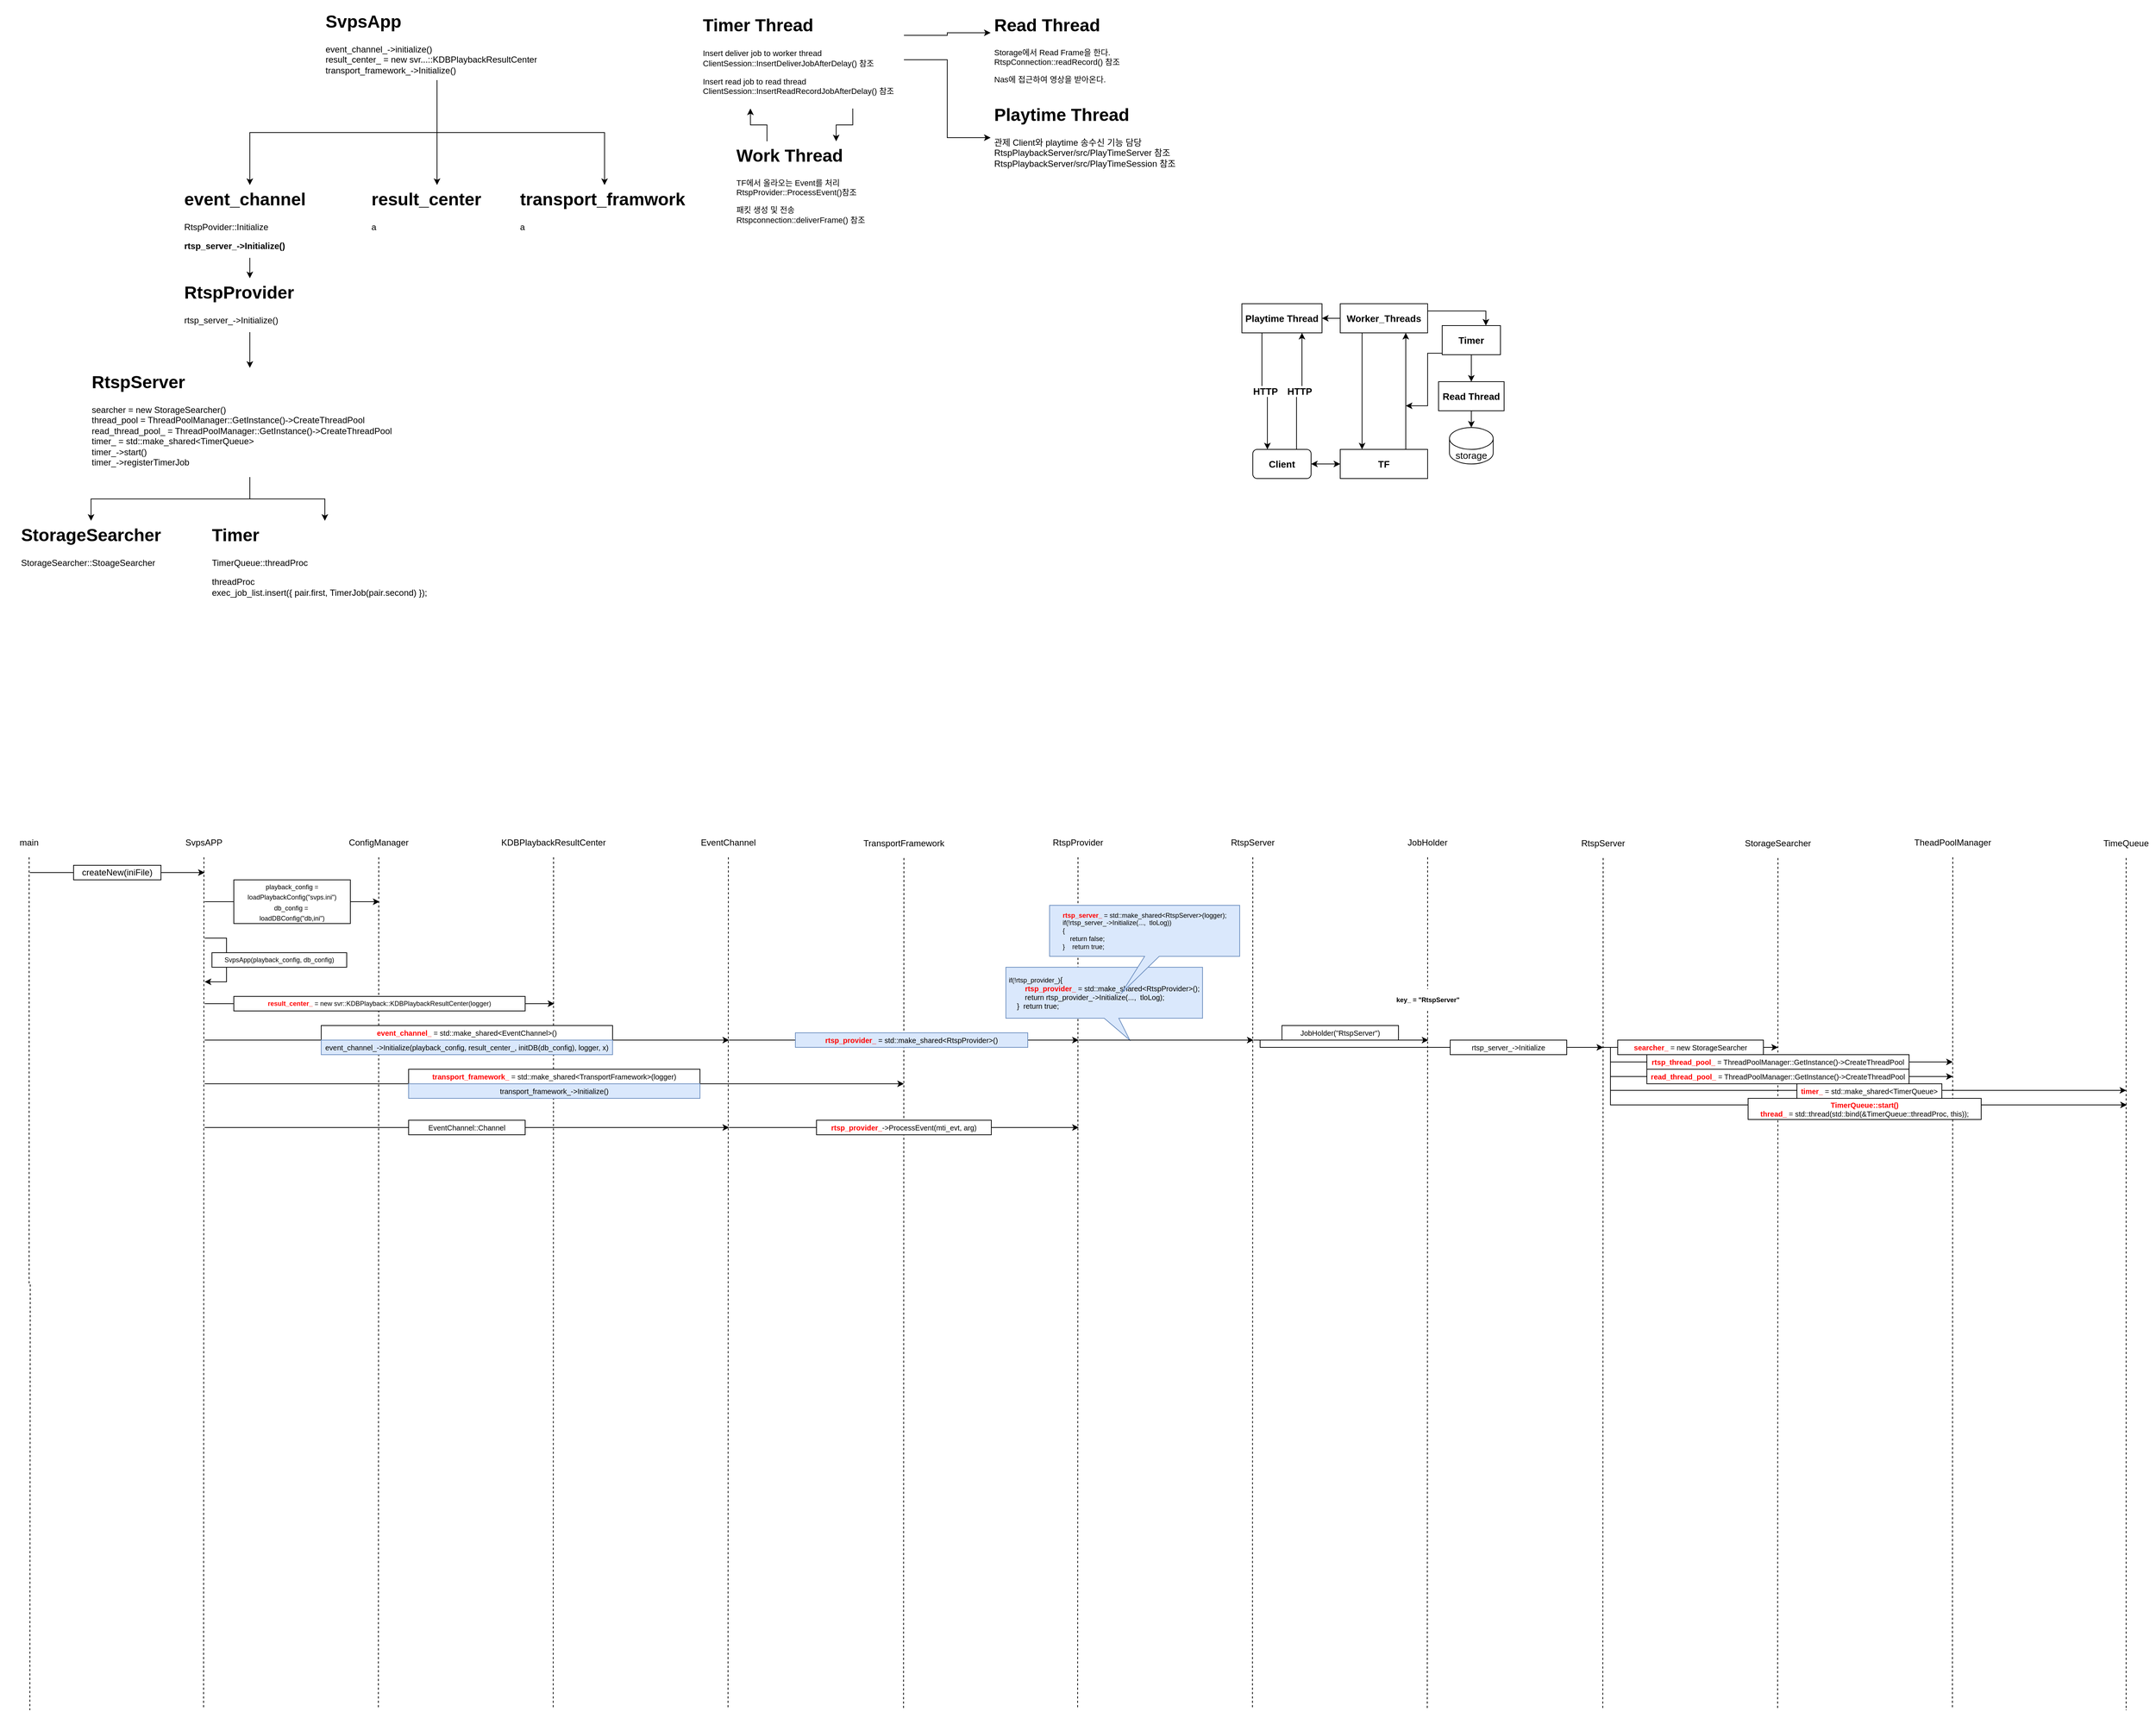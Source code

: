 <mxfile version="20.2.2" type="github">
  <diagram id="YzX6T4dwVACwv7w3dcy2" name="페이지-1">
    <mxGraphModel dx="2195" dy="2631" grid="1" gridSize="10" guides="1" tooltips="1" connect="1" arrows="1" fold="1" page="1" pageScale="1" pageWidth="827" pageHeight="1169" math="0" shadow="0">
      <root>
        <mxCell id="0" />
        <mxCell id="1" parent="0" />
        <mxCell id="FgUD_FX9afnZXkP6yrxM-8" style="edgeStyle=orthogonalEdgeStyle;rounded=0;orthogonalLoop=1;jettySize=auto;html=1;exitX=0.25;exitY=0;exitDx=0;exitDy=0;entryX=0.25;entryY=1;entryDx=0;entryDy=0;" parent="1" source="mJLSlKMfizAFrsauM-Ii-1" target="mJLSlKMfizAFrsauM-Ii-3" edge="1">
          <mxGeometry relative="1" as="geometry" />
        </mxCell>
        <mxCell id="mJLSlKMfizAFrsauM-Ii-1" value="&lt;h1&gt;Work Thread&lt;/h1&gt;&lt;p style=&quot;font-size: 11px;&quot;&gt;&lt;font style=&quot;font-size: 11px;&quot;&gt;TF에서 올라오는 Event를 처리&lt;/font&gt;&lt;span style=&quot;background-color: initial;&quot;&gt;RtspProvider::ProcessEvent()참조&lt;/span&gt;&lt;/p&gt;&lt;p style=&quot;font-size: 11px;&quot;&gt;&lt;font style=&quot;font-size: 11px;&quot;&gt;패킷 생성 및 전송&lt;br&gt;&lt;/font&gt;&lt;span style=&quot;background-color: initial;&quot;&gt;Rtspconnection::deliverFrame() 참조&lt;/span&gt;&lt;/p&gt;" style="text;html=1;strokeColor=none;fillColor=none;spacing=5;spacingTop=-20;whiteSpace=wrap;overflow=hidden;rounded=0;" parent="1" vertex="1">
          <mxGeometry x="-634.5" y="-2103" width="190" height="150" as="geometry" />
        </mxCell>
        <mxCell id="mJLSlKMfizAFrsauM-Ii-2" value="&lt;h1&gt;Read Thread&lt;/h1&gt;&lt;p style=&quot;font-size: 11px;&quot;&gt;&lt;font style=&quot;font-size: 11px;&quot;&gt;Storage에서 Read Frame을 한다.&lt;br&gt;&lt;/font&gt;&lt;span style=&quot;background-color: initial;&quot;&gt;RtspConnection::readRecord() 참조&lt;/span&gt;&lt;/p&gt;&lt;p style=&quot;font-size: 11px;&quot;&gt;Nas에 접근하여 영상을 받아온다.&lt;/p&gt;" style="text;html=1;strokeColor=none;fillColor=none;spacing=5;spacingTop=-20;whiteSpace=wrap;overflow=hidden;rounded=0;" parent="1" vertex="1">
          <mxGeometry x="-280" y="-2282" width="190" height="120" as="geometry" />
        </mxCell>
        <mxCell id="FgUD_FX9afnZXkP6yrxM-9" style="edgeStyle=orthogonalEdgeStyle;rounded=0;orthogonalLoop=1;jettySize=auto;html=1;exitX=0.75;exitY=1;exitDx=0;exitDy=0;entryX=0.75;entryY=0;entryDx=0;entryDy=0;" parent="1" source="mJLSlKMfizAFrsauM-Ii-3" target="mJLSlKMfizAFrsauM-Ii-1" edge="1">
          <mxGeometry relative="1" as="geometry" />
        </mxCell>
        <mxCell id="FgUD_FX9afnZXkP6yrxM-11" style="edgeStyle=orthogonalEdgeStyle;rounded=0;orthogonalLoop=1;jettySize=auto;html=1;exitX=1;exitY=0.5;exitDx=0;exitDy=0;entryX=0;entryY=0.5;entryDx=0;entryDy=0;" parent="1" source="mJLSlKMfizAFrsauM-Ii-3" target="mJLSlKMfizAFrsauM-Ii-4" edge="1">
          <mxGeometry relative="1" as="geometry" />
        </mxCell>
        <mxCell id="FgUD_FX9afnZXkP6yrxM-13" style="edgeStyle=orthogonalEdgeStyle;rounded=0;orthogonalLoop=1;jettySize=auto;html=1;exitX=1;exitY=0.25;exitDx=0;exitDy=0;entryX=0;entryY=0.25;entryDx=0;entryDy=0;" parent="1" source="mJLSlKMfizAFrsauM-Ii-3" target="mJLSlKMfizAFrsauM-Ii-2" edge="1">
          <mxGeometry relative="1" as="geometry" />
        </mxCell>
        <mxCell id="mJLSlKMfizAFrsauM-Ii-3" value="&lt;h1&gt;Timer Thread&lt;/h1&gt;&lt;span style=&quot;font-size: 11px; background-color: initial;&quot;&gt;Insert deliver job to worker thread&lt;br&gt;&lt;/span&gt;&lt;span style=&quot;font-size: 11px; background-color: initial;&quot;&gt;ClientSession::&lt;/span&gt;&lt;span style=&quot;font-size: 11px; background-color: initial;&quot;&gt;InsertDeliverJobAfterDelay() 참조&lt;/span&gt;&lt;span style=&quot;font-size: 11px; background-color: initial;&quot;&gt;&lt;br&gt;&lt;/span&gt;&lt;p style=&quot;font-size: 11px;&quot;&gt;Insert read job to read thread&lt;br&gt;ClientSession::InsertReadRecordJobAfterDelay() 참조&lt;/p&gt;" style="text;html=1;strokeColor=none;fillColor=none;spacing=5;spacingTop=-20;whiteSpace=wrap;overflow=hidden;rounded=0;" parent="1" vertex="1">
          <mxGeometry x="-680" y="-2282" width="281" height="134" as="geometry" />
        </mxCell>
        <mxCell id="mJLSlKMfizAFrsauM-Ii-4" value="&lt;h1&gt;Playtime Thread&lt;/h1&gt;&lt;p&gt;관제 Client와 playtime 송수신 기능 담당&lt;br&gt;&lt;span style=&quot;background-color: initial;&quot;&gt;RtspPlaybackServer/src/PlayTimeServer 참조&lt;br&gt;&lt;/span&gt;&lt;span style=&quot;background-color: initial;&quot;&gt;RtspPlaybackServer/src/PlayTimeSession 참조&lt;/span&gt;&lt;/p&gt;" style="text;html=1;strokeColor=none;fillColor=none;spacing=5;spacingTop=-20;whiteSpace=wrap;overflow=hidden;rounded=0;" parent="1" vertex="1">
          <mxGeometry x="-280" y="-2159" width="260" height="102" as="geometry" />
        </mxCell>
        <mxCell id="MLaOYbV_vJyrFUcq2OVr-5" value="" style="edgeStyle=orthogonalEdgeStyle;rounded=0;orthogonalLoop=1;jettySize=auto;html=1;" parent="1" source="MLaOYbV_vJyrFUcq2OVr-1" target="MLaOYbV_vJyrFUcq2OVr-4" edge="1">
          <mxGeometry relative="1" as="geometry" />
        </mxCell>
        <mxCell id="MLaOYbV_vJyrFUcq2OVr-1" value="&lt;h1&gt;event_channel&lt;/h1&gt;&lt;p&gt;RtspPovider::Initialize&lt;/p&gt;&lt;p&gt;&lt;b&gt;rtsp_server_-&amp;gt;Initialize()&lt;/b&gt;&lt;/p&gt;" style="text;html=1;strokeColor=none;fillColor=none;spacing=5;spacingTop=-20;whiteSpace=wrap;overflow=hidden;rounded=0;" parent="1" vertex="1">
          <mxGeometry x="-1392" y="-2043" width="190" height="100" as="geometry" />
        </mxCell>
        <mxCell id="MLaOYbV_vJyrFUcq2OVr-2" value="&lt;h1&gt;result_center&lt;/h1&gt;&lt;p&gt;a&lt;/p&gt;" style="text;html=1;strokeColor=none;fillColor=none;spacing=5;spacingTop=-20;whiteSpace=wrap;overflow=hidden;rounded=0;" parent="1" vertex="1">
          <mxGeometry x="-1135" y="-2043" width="190" height="120" as="geometry" />
        </mxCell>
        <mxCell id="MLaOYbV_vJyrFUcq2OVr-3" value="&lt;h1&gt;transport_framwork&lt;/h1&gt;&lt;p&gt;a&lt;/p&gt;" style="text;html=1;strokeColor=none;fillColor=none;spacing=5;spacingTop=-20;whiteSpace=wrap;overflow=hidden;rounded=0;" parent="1" vertex="1">
          <mxGeometry x="-931" y="-2043" width="242" height="120" as="geometry" />
        </mxCell>
        <mxCell id="MLaOYbV_vJyrFUcq2OVr-7" style="edgeStyle=orthogonalEdgeStyle;rounded=0;orthogonalLoop=1;jettySize=auto;html=1;exitX=0.5;exitY=1;exitDx=0;exitDy=0;entryX=0.5;entryY=0;entryDx=0;entryDy=0;" parent="1" source="MLaOYbV_vJyrFUcq2OVr-4" target="MLaOYbV_vJyrFUcq2OVr-6" edge="1">
          <mxGeometry relative="1" as="geometry" />
        </mxCell>
        <mxCell id="MLaOYbV_vJyrFUcq2OVr-4" value="&lt;h1&gt;RtspProvider&lt;/h1&gt;&lt;p&gt;rtsp_server_-&amp;gt;Initialize()&lt;/p&gt;" style="text;html=1;strokeColor=none;fillColor=none;spacing=5;spacingTop=-20;whiteSpace=wrap;overflow=hidden;rounded=0;" parent="1" vertex="1">
          <mxGeometry x="-1392" y="-1915" width="190" height="74" as="geometry" />
        </mxCell>
        <mxCell id="MLaOYbV_vJyrFUcq2OVr-13" style="edgeStyle=orthogonalEdgeStyle;rounded=0;orthogonalLoop=1;jettySize=auto;html=1;exitX=0.5;exitY=1;exitDx=0;exitDy=0;entryX=0.5;entryY=0;entryDx=0;entryDy=0;" parent="1" source="MLaOYbV_vJyrFUcq2OVr-6" target="MLaOYbV_vJyrFUcq2OVr-12" edge="1">
          <mxGeometry relative="1" as="geometry" />
        </mxCell>
        <mxCell id="MLaOYbV_vJyrFUcq2OVr-15" style="edgeStyle=orthogonalEdgeStyle;rounded=0;orthogonalLoop=1;jettySize=auto;html=1;exitX=0.5;exitY=1;exitDx=0;exitDy=0;entryX=0.5;entryY=0;entryDx=0;entryDy=0;" parent="1" source="MLaOYbV_vJyrFUcq2OVr-6" target="MLaOYbV_vJyrFUcq2OVr-14" edge="1">
          <mxGeometry relative="1" as="geometry" />
        </mxCell>
        <mxCell id="MLaOYbV_vJyrFUcq2OVr-6" value="&lt;h1&gt;RtspServer&lt;/h1&gt;&lt;p&gt;searcher = new StorageSearcher()&lt;br&gt;&lt;span style=&quot;background-color: initial;&quot;&gt;thread_pool = ThreadPoolManager::GetInstance()-&amp;gt;CreateThreadPool&lt;br&gt;&lt;/span&gt;&lt;span style=&quot;background-color: initial;&quot;&gt;read_thread_pool_ = ThreadPoolManager::GetInstance()-&amp;gt;CreateThreadPool&lt;br&gt;timer_ = std::make_shared&amp;lt;TimerQueue&amp;gt;&lt;br&gt;timer_-&amp;gt;start()&lt;br&gt;timer_-&amp;gt;registerTimerJob&lt;br&gt;&lt;/span&gt;&lt;/p&gt;" style="text;html=1;strokeColor=none;fillColor=none;spacing=5;spacingTop=-20;whiteSpace=wrap;overflow=hidden;rounded=0;" parent="1" vertex="1">
          <mxGeometry x="-1519.5" y="-1792" width="445" height="150" as="geometry" />
        </mxCell>
        <mxCell id="MLaOYbV_vJyrFUcq2OVr-9" style="edgeStyle=orthogonalEdgeStyle;rounded=0;orthogonalLoop=1;jettySize=auto;html=1;exitX=0.5;exitY=1;exitDx=0;exitDy=0;entryX=0.5;entryY=0;entryDx=0;entryDy=0;" parent="1" source="MLaOYbV_vJyrFUcq2OVr-8" target="MLaOYbV_vJyrFUcq2OVr-1" edge="1">
          <mxGeometry relative="1" as="geometry" />
        </mxCell>
        <mxCell id="MLaOYbV_vJyrFUcq2OVr-10" style="edgeStyle=orthogonalEdgeStyle;rounded=0;orthogonalLoop=1;jettySize=auto;html=1;exitX=0.5;exitY=1;exitDx=0;exitDy=0;entryX=0.5;entryY=0;entryDx=0;entryDy=0;" parent="1" source="MLaOYbV_vJyrFUcq2OVr-8" target="MLaOYbV_vJyrFUcq2OVr-2" edge="1">
          <mxGeometry relative="1" as="geometry" />
        </mxCell>
        <mxCell id="MLaOYbV_vJyrFUcq2OVr-11" style="edgeStyle=orthogonalEdgeStyle;rounded=0;orthogonalLoop=1;jettySize=auto;html=1;exitX=0.5;exitY=1;exitDx=0;exitDy=0;entryX=0.5;entryY=0;entryDx=0;entryDy=0;" parent="1" source="MLaOYbV_vJyrFUcq2OVr-8" target="MLaOYbV_vJyrFUcq2OVr-3" edge="1">
          <mxGeometry relative="1" as="geometry" />
        </mxCell>
        <mxCell id="MLaOYbV_vJyrFUcq2OVr-8" value="&lt;h1&gt;SvpsApp&lt;/h1&gt;&lt;p&gt;event_channel_-&amp;gt;initialize()&lt;br&gt;result_center_ = new svr...::KDBPlaybackResultCenter&lt;br&gt;transport_framework_-&amp;gt;Initialize()&lt;/p&gt;" style="text;html=1;strokeColor=none;fillColor=none;spacing=5;spacingTop=-20;whiteSpace=wrap;overflow=hidden;rounded=0;" parent="1" vertex="1">
          <mxGeometry x="-1198" y="-2287" width="316" height="100" as="geometry" />
        </mxCell>
        <mxCell id="MLaOYbV_vJyrFUcq2OVr-12" value="&lt;h1&gt;StorageSearcher&lt;/h1&gt;&lt;p&gt;StorageSearcher::StoageSearcher&lt;/p&gt;" style="text;html=1;strokeColor=none;fillColor=none;spacing=5;spacingTop=-20;whiteSpace=wrap;overflow=hidden;rounded=0;" parent="1" vertex="1">
          <mxGeometry x="-1616" y="-1582" width="202" height="74" as="geometry" />
        </mxCell>
        <mxCell id="MLaOYbV_vJyrFUcq2OVr-14" value="&lt;h1&gt;Timer&lt;/h1&gt;&lt;p&gt;TimerQueue::threadProc&lt;/p&gt;&lt;p&gt;threadProc&lt;br&gt;exec_job_list.insert({ pair.first, TimerJob(pair.second) });&lt;/p&gt;" style="text;html=1;strokeColor=none;fillColor=none;spacing=5;spacingTop=-20;whiteSpace=wrap;overflow=hidden;rounded=0;" parent="1" vertex="1">
          <mxGeometry x="-1354" y="-1582" width="320" height="150" as="geometry" />
        </mxCell>
        <mxCell id="MLaOYbV_vJyrFUcq2OVr-19" style="edgeStyle=orthogonalEdgeStyle;rounded=0;orthogonalLoop=1;jettySize=auto;html=1;exitX=0.5;exitY=1;exitDx=0;exitDy=0;dashed=1;endArrow=none;endFill=0;" parent="1" source="MLaOYbV_vJyrFUcq2OVr-16" edge="1">
          <mxGeometry relative="1" as="geometry">
            <mxPoint x="-1599" y="51" as="targetPoint" />
          </mxGeometry>
        </mxCell>
        <mxCell id="MLaOYbV_vJyrFUcq2OVr-16" value="main" style="text;html=1;strokeColor=none;fillColor=none;align=center;verticalAlign=middle;whiteSpace=wrap;rounded=0;" parent="1" vertex="1">
          <mxGeometry x="-1640" y="-1160" width="80" height="40" as="geometry" />
        </mxCell>
        <mxCell id="MLaOYbV_vJyrFUcq2OVr-18" value="SvpsAPP" style="text;html=1;strokeColor=none;fillColor=none;align=center;verticalAlign=middle;whiteSpace=wrap;rounded=0;" parent="1" vertex="1">
          <mxGeometry x="-1400" y="-1160" width="80" height="40" as="geometry" />
        </mxCell>
        <mxCell id="MLaOYbV_vJyrFUcq2OVr-20" style="edgeStyle=orthogonalEdgeStyle;rounded=0;orthogonalLoop=1;jettySize=auto;html=1;dashed=1;endArrow=none;endFill=0;exitX=0.5;exitY=1;exitDx=0;exitDy=0;" parent="1" source="MLaOYbV_vJyrFUcq2OVr-18" edge="1">
          <mxGeometry relative="1" as="geometry">
            <mxPoint x="-1360.5" y="50" as="targetPoint" />
            <mxPoint x="-1380" y="-1080" as="sourcePoint" />
          </mxGeometry>
        </mxCell>
        <mxCell id="MLaOYbV_vJyrFUcq2OVr-21" value="" style="endArrow=classic;html=1;rounded=0;startArrow=none;" parent="1" source="MLaOYbV_vJyrFUcq2OVr-22" edge="1">
          <mxGeometry width="50" height="50" relative="1" as="geometry">
            <mxPoint x="-1639" y="-1099" as="sourcePoint" />
            <mxPoint x="-1359" y="-1099" as="targetPoint" />
          </mxGeometry>
        </mxCell>
        <mxCell id="MLaOYbV_vJyrFUcq2OVr-23" value="ConfigManager" style="text;html=1;strokeColor=none;fillColor=none;align=center;verticalAlign=middle;whiteSpace=wrap;rounded=0;" parent="1" vertex="1">
          <mxGeometry x="-1160" y="-1160" width="80" height="40" as="geometry" />
        </mxCell>
        <mxCell id="MLaOYbV_vJyrFUcq2OVr-24" style="edgeStyle=orthogonalEdgeStyle;rounded=0;orthogonalLoop=1;jettySize=auto;html=1;dashed=1;endArrow=none;endFill=0;exitX=0.5;exitY=1;exitDx=0;exitDy=0;" parent="1" source="MLaOYbV_vJyrFUcq2OVr-23" edge="1">
          <mxGeometry relative="1" as="geometry">
            <mxPoint x="-1120.5" y="50" as="targetPoint" />
            <mxPoint x="-1140" y="-1080" as="sourcePoint" />
          </mxGeometry>
        </mxCell>
        <mxCell id="MLaOYbV_vJyrFUcq2OVr-26" value="" style="endArrow=classic;html=1;rounded=0;startArrow=none;" parent="1" source="MLaOYbV_vJyrFUcq2OVr-28" edge="1">
          <mxGeometry width="50" height="50" relative="1" as="geometry">
            <mxPoint x="-1359" y="-1059" as="sourcePoint" />
            <mxPoint x="-1119" y="-1059" as="targetPoint" />
          </mxGeometry>
        </mxCell>
        <mxCell id="MLaOYbV_vJyrFUcq2OVr-28" value="&lt;font style=&quot;font-size: 9px;&quot;&gt;playback_config = loadPlaybackConfig(&quot;svps.ini&quot;)&lt;br&gt;db_config =&amp;nbsp;&lt;br&gt;loadDBConfig(&quot;db,ini&quot;)&lt;br&gt;&lt;/font&gt;" style="rounded=0;whiteSpace=wrap;html=1;" parent="1" vertex="1">
          <mxGeometry x="-1319" y="-1089" width="160" height="60" as="geometry" />
        </mxCell>
        <mxCell id="MLaOYbV_vJyrFUcq2OVr-29" value="" style="endArrow=none;html=1;rounded=0;" parent="1" target="MLaOYbV_vJyrFUcq2OVr-28" edge="1">
          <mxGeometry width="50" height="50" relative="1" as="geometry">
            <mxPoint x="-1359" y="-1059" as="sourcePoint" />
            <mxPoint x="-1199" y="-1059" as="targetPoint" />
          </mxGeometry>
        </mxCell>
        <mxCell id="MLaOYbV_vJyrFUcq2OVr-22" value="createNew(iniFile)" style="rounded=0;whiteSpace=wrap;html=1;" parent="1" vertex="1">
          <mxGeometry x="-1539" y="-1109" width="120" height="20" as="geometry" />
        </mxCell>
        <mxCell id="MLaOYbV_vJyrFUcq2OVr-30" value="" style="endArrow=none;html=1;rounded=0;" parent="1" target="MLaOYbV_vJyrFUcq2OVr-22" edge="1">
          <mxGeometry width="50" height="50" relative="1" as="geometry">
            <mxPoint x="-1599" y="-1099" as="sourcePoint" />
            <mxPoint x="-1359" y="-1099" as="targetPoint" />
          </mxGeometry>
        </mxCell>
        <mxCell id="MLaOYbV_vJyrFUcq2OVr-33" value="" style="endArrow=classic;html=1;rounded=0;fontSize=9;" parent="1" edge="1">
          <mxGeometry width="50" height="50" relative="1" as="geometry">
            <mxPoint x="-1359" y="-1009" as="sourcePoint" />
            <mxPoint x="-1359" y="-949" as="targetPoint" />
            <Array as="points">
              <mxPoint x="-1329" y="-1009" />
              <mxPoint x="-1329" y="-949" />
            </Array>
          </mxGeometry>
        </mxCell>
        <mxCell id="MLaOYbV_vJyrFUcq2OVr-34" value="SvpsApp(playback_config, db_config)" style="rounded=0;whiteSpace=wrap;html=1;fontSize=9;" parent="1" vertex="1">
          <mxGeometry x="-1349" y="-989" width="185" height="20" as="geometry" />
        </mxCell>
        <mxCell id="MLaOYbV_vJyrFUcq2OVr-35" value="KDBPlaybackResultCenter" style="text;html=1;strokeColor=none;fillColor=none;align=center;verticalAlign=middle;whiteSpace=wrap;rounded=0;" parent="1" vertex="1">
          <mxGeometry x="-920" y="-1160" width="80" height="40" as="geometry" />
        </mxCell>
        <mxCell id="MLaOYbV_vJyrFUcq2OVr-36" style="edgeStyle=orthogonalEdgeStyle;rounded=0;orthogonalLoop=1;jettySize=auto;html=1;dashed=1;endArrow=none;endFill=0;exitX=0.5;exitY=1;exitDx=0;exitDy=0;" parent="1" source="MLaOYbV_vJyrFUcq2OVr-35" edge="1">
          <mxGeometry relative="1" as="geometry">
            <mxPoint x="-880.5" y="50" as="targetPoint" />
            <mxPoint x="-900" y="-1080" as="sourcePoint" />
          </mxGeometry>
        </mxCell>
        <mxCell id="MLaOYbV_vJyrFUcq2OVr-37" value="" style="endArrow=classic;html=1;rounded=0;fontSize=9;" parent="1" edge="1">
          <mxGeometry width="50" height="50" relative="1" as="geometry">
            <mxPoint x="-1359" y="-919" as="sourcePoint" />
            <mxPoint x="-879" y="-919" as="targetPoint" />
          </mxGeometry>
        </mxCell>
        <mxCell id="MLaOYbV_vJyrFUcq2OVr-38" value="&lt;font color=&quot;#ff0000&quot;&gt;&lt;b&gt;result_center_&lt;/b&gt; &lt;/font&gt;= new svr::KDBPlayback::KDBPlaybackResultCenter(logger)" style="rounded=0;whiteSpace=wrap;html=1;fontSize=9;" parent="1" vertex="1">
          <mxGeometry x="-1319" y="-929" width="400" height="20" as="geometry" />
        </mxCell>
        <mxCell id="MLaOYbV_vJyrFUcq2OVr-39" value="EventChannel" style="text;html=1;strokeColor=none;fillColor=none;align=center;verticalAlign=middle;whiteSpace=wrap;rounded=0;" parent="1" vertex="1">
          <mxGeometry x="-680" y="-1160" width="80" height="40" as="geometry" />
        </mxCell>
        <mxCell id="MLaOYbV_vJyrFUcq2OVr-40" style="edgeStyle=orthogonalEdgeStyle;rounded=0;orthogonalLoop=1;jettySize=auto;html=1;dashed=1;endArrow=none;endFill=0;exitX=0.5;exitY=1;exitDx=0;exitDy=0;" parent="1" source="MLaOYbV_vJyrFUcq2OVr-39" edge="1">
          <mxGeometry relative="1" as="geometry">
            <mxPoint x="-640.5" y="50" as="targetPoint" />
            <mxPoint x="-660" y="-1080" as="sourcePoint" />
          </mxGeometry>
        </mxCell>
        <mxCell id="MLaOYbV_vJyrFUcq2OVr-41" value="" style="endArrow=classic;html=1;rounded=0;fontSize=9;" parent="1" edge="1">
          <mxGeometry width="50" height="50" relative="1" as="geometry">
            <mxPoint x="-1359" y="-869" as="sourcePoint" />
            <mxPoint x="-639" y="-869" as="targetPoint" />
          </mxGeometry>
        </mxCell>
        <mxCell id="MLaOYbV_vJyrFUcq2OVr-42" value="&lt;font size=&quot;1&quot;&gt;&lt;b&gt;&lt;font color=&quot;#ff0000&quot;&gt;event_channel_ &lt;/font&gt;&lt;/b&gt;= std::make_shared&amp;lt;EventChannel&amp;gt;()&lt;br&gt;&lt;/font&gt;" style="rounded=0;whiteSpace=wrap;html=1;fontSize=9;" parent="1" vertex="1">
          <mxGeometry x="-1199" y="-889" width="400" height="20" as="geometry" />
        </mxCell>
        <mxCell id="MLaOYbV_vJyrFUcq2OVr-47" value="TransportFramework" style="text;html=1;strokeColor=none;fillColor=none;align=center;verticalAlign=middle;whiteSpace=wrap;rounded=0;" parent="1" vertex="1">
          <mxGeometry x="-439" y="-1159" width="80" height="40" as="geometry" />
        </mxCell>
        <mxCell id="MLaOYbV_vJyrFUcq2OVr-48" style="edgeStyle=orthogonalEdgeStyle;rounded=0;orthogonalLoop=1;jettySize=auto;html=1;dashed=1;endArrow=none;endFill=0;exitX=0.5;exitY=1;exitDx=0;exitDy=0;" parent="1" source="MLaOYbV_vJyrFUcq2OVr-47" edge="1">
          <mxGeometry relative="1" as="geometry">
            <mxPoint x="-399.5" y="51" as="targetPoint" />
            <mxPoint x="-419" y="-1079" as="sourcePoint" />
          </mxGeometry>
        </mxCell>
        <mxCell id="MLaOYbV_vJyrFUcq2OVr-49" value="" style="endArrow=classic;html=1;rounded=0;fontSize=9;" parent="1" edge="1">
          <mxGeometry width="50" height="50" relative="1" as="geometry">
            <mxPoint x="-1359" y="-809" as="sourcePoint" />
            <mxPoint x="-399" y="-809" as="targetPoint" />
          </mxGeometry>
        </mxCell>
        <mxCell id="MLaOYbV_vJyrFUcq2OVr-51" value="&lt;div&gt;&lt;font size=&quot;1&quot;&gt;&lt;font color=&quot;#ff0000&quot;&gt;&lt;b&gt;transport_framework_&lt;/b&gt; &lt;/font&gt;= std::make_shared&amp;lt;TransportFramework&amp;gt;(logger)&lt;/font&gt;&lt;/div&gt;" style="rounded=0;whiteSpace=wrap;html=1;fontSize=9;" parent="1" vertex="1">
          <mxGeometry x="-1079" y="-829" width="400" height="20" as="geometry" />
        </mxCell>
        <mxCell id="MLaOYbV_vJyrFUcq2OVr-52" value="&lt;span style=&quot;font-size: x-small;&quot;&gt;event_channel_-&amp;gt;Initialize(playback_config, result_center_, initDB(db_config), logger, x)&lt;/span&gt;&lt;font size=&quot;1&quot;&gt;&lt;br&gt;&lt;/font&gt;" style="rounded=0;whiteSpace=wrap;html=1;fontSize=9;fillColor=#dae8fc;strokeColor=#6c8ebf;" parent="1" vertex="1">
          <mxGeometry x="-1199" y="-869" width="400" height="20" as="geometry" />
        </mxCell>
        <mxCell id="MLaOYbV_vJyrFUcq2OVr-53" value="&lt;font size=&quot;1&quot;&gt;transport_framework_-&amp;gt;Initialize()&lt;/font&gt;" style="rounded=0;whiteSpace=wrap;html=1;fontSize=9;fillColor=#dae8fc;strokeColor=#6c8ebf;" parent="1" vertex="1">
          <mxGeometry x="-1079" y="-809" width="400" height="20" as="geometry" />
        </mxCell>
        <mxCell id="MLaOYbV_vJyrFUcq2OVr-57" value="RtspProvider" style="text;html=1;strokeColor=none;fillColor=none;align=center;verticalAlign=middle;whiteSpace=wrap;rounded=0;" parent="1" vertex="1">
          <mxGeometry x="-200" y="-1160" width="80" height="40" as="geometry" />
        </mxCell>
        <mxCell id="MLaOYbV_vJyrFUcq2OVr-58" style="edgeStyle=orthogonalEdgeStyle;rounded=0;orthogonalLoop=1;jettySize=auto;html=1;dashed=1;endArrow=none;endFill=0;exitX=0.5;exitY=1;exitDx=0;exitDy=0;" parent="1" source="MLaOYbV_vJyrFUcq2OVr-57" edge="1">
          <mxGeometry relative="1" as="geometry">
            <mxPoint x="-160.5" y="50" as="targetPoint" />
            <mxPoint x="-180" y="-1080" as="sourcePoint" />
          </mxGeometry>
        </mxCell>
        <mxCell id="MLaOYbV_vJyrFUcq2OVr-59" value="" style="endArrow=classic;html=1;rounded=0;fontSize=9;" parent="1" edge="1">
          <mxGeometry width="50" height="50" relative="1" as="geometry">
            <mxPoint x="-639" y="-869" as="sourcePoint" />
            <mxPoint x="-159" y="-869" as="targetPoint" />
          </mxGeometry>
        </mxCell>
        <mxCell id="MLaOYbV_vJyrFUcq2OVr-62" value="&lt;font size=&quot;1&quot;&gt;&lt;font color=&quot;#ff0000&quot;&gt;&lt;b&gt;rtsp_provider_&lt;/b&gt; &lt;/font&gt;= std::make_shared&amp;lt;RtspProvider&amp;gt;()&lt;/font&gt;" style="rounded=0;whiteSpace=wrap;html=1;fontSize=9;fillColor=#dae8fc;strokeColor=#6c8ebf;" parent="1" vertex="1">
          <mxGeometry x="-548" y="-879" width="319" height="20" as="geometry" />
        </mxCell>
        <mxCell id="MLaOYbV_vJyrFUcq2OVr-63" value="&lt;div style=&quot;text-align: left;&quot;&gt;&lt;font style=&quot;background-color: initial;&quot;&gt;if(!rtsp_provider_)&lt;/font&gt;&lt;span style=&quot;background-color: initial; font-size: x-small;&quot;&gt;{&lt;/span&gt;&lt;br&gt;&lt;/div&gt;&lt;div style=&quot;text-align: left;&quot;&gt;&lt;font size=&quot;1&quot;&gt;&amp;nbsp; &amp;nbsp; &amp;nbsp; &amp;nbsp; &lt;font color=&quot;#ff0000&quot;&gt;&lt;b&gt;rtsp_provider_&lt;/b&gt; &lt;/font&gt;= std::make_shared&amp;lt;RtspProvider&amp;gt;();&lt;/font&gt;&lt;/div&gt;&lt;div style=&quot;text-align: left;&quot;&gt;&lt;font size=&quot;1&quot;&gt;&amp;nbsp; &amp;nbsp; &amp;nbsp; &amp;nbsp; return rtsp_provider_-&amp;gt;Initialize(...,&amp;nbsp; tloLog);&lt;/font&gt;&lt;/div&gt;&lt;div style=&quot;text-align: left;&quot;&gt;&lt;font size=&quot;1&quot;&gt;&amp;nbsp; &amp;nbsp; }&lt;span style=&quot;white-space: pre;&quot;&gt; &lt;span style=&quot;white-space: pre;&quot;&gt; &lt;/span&gt;&lt;/span&gt;&lt;/font&gt;&lt;span style=&quot;font-size: x-small; background-color: initial;&quot;&gt;return true;&lt;/span&gt;&lt;/div&gt;" style="shape=callout;whiteSpace=wrap;html=1;perimeter=calloutPerimeter;fontSize=9;position2=0.63;fillColor=#dae8fc;strokeColor=#6c8ebf;" parent="1" vertex="1">
          <mxGeometry x="-259" y="-969" width="270" height="100" as="geometry" />
        </mxCell>
        <mxCell id="MLaOYbV_vJyrFUcq2OVr-64" value="" style="endArrow=classic;html=1;rounded=0;fontSize=9;" parent="1" edge="1">
          <mxGeometry width="50" height="50" relative="1" as="geometry">
            <mxPoint x="-1359" y="-749" as="sourcePoint" />
            <mxPoint x="-639" y="-749" as="targetPoint" />
          </mxGeometry>
        </mxCell>
        <mxCell id="MLaOYbV_vJyrFUcq2OVr-66" value="&lt;font size=&quot;1&quot;&gt;EventChannel::Channel&lt;/font&gt;" style="rounded=0;whiteSpace=wrap;html=1;fontSize=9;" parent="1" vertex="1">
          <mxGeometry x="-1079" y="-759" width="160" height="20" as="geometry" />
        </mxCell>
        <mxCell id="MLaOYbV_vJyrFUcq2OVr-67" value="" style="endArrow=classic;html=1;rounded=0;fontSize=9;fontColor=#000000;" parent="1" edge="1">
          <mxGeometry width="50" height="50" relative="1" as="geometry">
            <mxPoint x="-639" y="-749" as="sourcePoint" />
            <mxPoint x="-159" y="-749" as="targetPoint" />
          </mxGeometry>
        </mxCell>
        <mxCell id="MLaOYbV_vJyrFUcq2OVr-68" value="&lt;font size=&quot;1&quot;&gt;&lt;b&gt;&lt;font color=&quot;#ff0000&quot;&gt;rtsp_provider_&lt;/font&gt;&lt;/b&gt;-&amp;gt;ProcessEvent(mti_evt, arg)&lt;/font&gt;" style="rounded=0;whiteSpace=wrap;html=1;fontSize=9;" parent="1" vertex="1">
          <mxGeometry x="-519" y="-759" width="240" height="20" as="geometry" />
        </mxCell>
        <mxCell id="MLaOYbV_vJyrFUcq2OVr-70" value="RtspServer" style="text;html=1;strokeColor=none;fillColor=none;align=center;verticalAlign=middle;whiteSpace=wrap;rounded=0;" parent="1" vertex="1">
          <mxGeometry x="40" y="-1160" width="80" height="40" as="geometry" />
        </mxCell>
        <mxCell id="MLaOYbV_vJyrFUcq2OVr-71" style="edgeStyle=orthogonalEdgeStyle;rounded=0;orthogonalLoop=1;jettySize=auto;html=1;dashed=1;endArrow=none;endFill=0;exitX=0.5;exitY=1;exitDx=0;exitDy=0;" parent="1" source="MLaOYbV_vJyrFUcq2OVr-70" edge="1">
          <mxGeometry relative="1" as="geometry">
            <mxPoint x="79.5" y="50" as="targetPoint" />
            <mxPoint x="60" y="-1080" as="sourcePoint" />
          </mxGeometry>
        </mxCell>
        <mxCell id="MLaOYbV_vJyrFUcq2OVr-72" value="" style="endArrow=classic;html=1;rounded=0;fontSize=9;fontColor=#000000;" parent="1" edge="1">
          <mxGeometry width="50" height="50" relative="1" as="geometry">
            <mxPoint x="-159" y="-869" as="sourcePoint" />
            <mxPoint x="81" y="-869" as="targetPoint" />
          </mxGeometry>
        </mxCell>
        <mxCell id="MLaOYbV_vJyrFUcq2OVr-73" value="JobHolder" style="text;html=1;strokeColor=none;fillColor=none;align=center;verticalAlign=middle;whiteSpace=wrap;rounded=0;" parent="1" vertex="1">
          <mxGeometry x="280" y="-1160" width="80" height="40" as="geometry" />
        </mxCell>
        <mxCell id="MLaOYbV_vJyrFUcq2OVr-74" style="edgeStyle=orthogonalEdgeStyle;rounded=0;orthogonalLoop=1;jettySize=auto;html=1;dashed=1;endArrow=none;endFill=0;exitX=0.5;exitY=1;exitDx=0;exitDy=0;startArrow=none;" parent="1" source="MLaOYbV_vJyrFUcq2OVr-96" edge="1">
          <mxGeometry relative="1" as="geometry">
            <mxPoint x="319.5" y="50" as="targetPoint" />
            <mxPoint x="300" y="-1080" as="sourcePoint" />
          </mxGeometry>
        </mxCell>
        <mxCell id="MLaOYbV_vJyrFUcq2OVr-76" value="" style="endArrow=classic;html=1;rounded=0;fontSize=9;fontColor=#000000;" parent="1" edge="1">
          <mxGeometry width="50" height="50" relative="1" as="geometry">
            <mxPoint x="81" y="-869" as="sourcePoint" />
            <mxPoint x="321" y="-869" as="targetPoint" />
          </mxGeometry>
        </mxCell>
        <mxCell id="MLaOYbV_vJyrFUcq2OVr-77" value="&lt;div style=&quot;text-align: left;&quot;&gt;&lt;div&gt;&lt;font color=&quot;#ff0000&quot;&gt;&lt;b&gt;rtsp_server_&lt;/b&gt; &lt;/font&gt;= std::make_shared&amp;lt;RtspServer&amp;gt;(logger);&lt;/div&gt;&lt;div&gt;if(!rtsp_server_-&amp;gt;Initialize(...,&amp;nbsp; tloLog))&lt;/div&gt;&lt;div&gt;{&lt;/div&gt;&lt;div&gt;&amp;nbsp; &amp;nbsp; return false;&lt;/div&gt;&lt;div&gt;}&lt;span style=&quot;background-color: initial;&quot;&gt;&amp;nbsp; &amp;nbsp; return true;&lt;/span&gt;&lt;/div&gt;&lt;/div&gt;" style="shape=callout;whiteSpace=wrap;html=1;perimeter=calloutPerimeter;fontSize=9;position2=0.38;fillColor=#dae8fc;strokeColor=#6c8ebf;size=50;position=0.5;" parent="1" vertex="1">
          <mxGeometry x="-199" y="-1054" width="261" height="120" as="geometry" />
        </mxCell>
        <mxCell id="MLaOYbV_vJyrFUcq2OVr-85" value="&lt;font size=&quot;1&quot;&gt;JobHolder(&quot;RtspServer&quot;)&lt;/font&gt;" style="rounded=0;whiteSpace=wrap;html=1;fontSize=9;fontColor=#000000;" parent="1" vertex="1">
          <mxGeometry x="120" y="-889" width="160" height="20" as="geometry" />
        </mxCell>
        <mxCell id="MLaOYbV_vJyrFUcq2OVr-88" value="RtspServer" style="text;html=1;strokeColor=none;fillColor=none;align=center;verticalAlign=middle;whiteSpace=wrap;rounded=0;" parent="1" vertex="1">
          <mxGeometry x="521" y="-1159" width="80" height="40" as="geometry" />
        </mxCell>
        <mxCell id="MLaOYbV_vJyrFUcq2OVr-89" style="edgeStyle=orthogonalEdgeStyle;rounded=0;orthogonalLoop=1;jettySize=auto;html=1;dashed=1;endArrow=none;endFill=0;exitX=0.5;exitY=1;exitDx=0;exitDy=0;" parent="1" source="MLaOYbV_vJyrFUcq2OVr-88" edge="1">
          <mxGeometry relative="1" as="geometry">
            <mxPoint x="560.5" y="51.0" as="targetPoint" />
            <mxPoint x="541" y="-1079" as="sourcePoint" />
          </mxGeometry>
        </mxCell>
        <mxCell id="MLaOYbV_vJyrFUcq2OVr-95" value="" style="endArrow=classic;html=1;rounded=0;fontSize=9;fontColor=#000000;" parent="1" edge="1">
          <mxGeometry width="50" height="50" relative="1" as="geometry">
            <mxPoint x="81" y="-869" as="sourcePoint" />
            <mxPoint x="561" y="-859" as="targetPoint" />
            <Array as="points">
              <mxPoint x="90" y="-869" />
              <mxPoint x="90" y="-859" />
            </Array>
          </mxGeometry>
        </mxCell>
        <mxCell id="MLaOYbV_vJyrFUcq2OVr-93" value="&lt;font size=&quot;1&quot;&gt;rtsp_server_-&amp;gt;Initialize&lt;/font&gt;" style="rounded=0;whiteSpace=wrap;html=1;fontSize=9;fontColor=#000000;" parent="1" vertex="1">
          <mxGeometry x="351" y="-869" width="160" height="20" as="geometry" />
        </mxCell>
        <mxCell id="MLaOYbV_vJyrFUcq2OVr-96" value="&lt;b&gt;key_ = &quot;RtspServer&quot;&lt;/b&gt;" style="text;html=1;strokeColor=none;fillColor=none;align=center;verticalAlign=middle;whiteSpace=wrap;rounded=0;fontSize=9;fontColor=#000000;" parent="1" vertex="1">
          <mxGeometry x="269.5" y="-939" width="101" height="30" as="geometry" />
        </mxCell>
        <mxCell id="MLaOYbV_vJyrFUcq2OVr-97" value="" style="edgeStyle=orthogonalEdgeStyle;rounded=0;orthogonalLoop=1;jettySize=auto;html=1;dashed=1;endArrow=none;endFill=0;exitX=0.5;exitY=1;exitDx=0;exitDy=0;" parent="1" source="MLaOYbV_vJyrFUcq2OVr-73" target="MLaOYbV_vJyrFUcq2OVr-96" edge="1">
          <mxGeometry relative="1" as="geometry">
            <mxPoint x="319.5" y="50" as="targetPoint" />
            <mxPoint x="320" y="-1120" as="sourcePoint" />
          </mxGeometry>
        </mxCell>
        <mxCell id="MLaOYbV_vJyrFUcq2OVr-98" value="StorageSearcher" style="text;html=1;strokeColor=none;fillColor=none;align=center;verticalAlign=middle;whiteSpace=wrap;rounded=0;" parent="1" vertex="1">
          <mxGeometry x="761" y="-1159" width="80" height="40" as="geometry" />
        </mxCell>
        <mxCell id="MLaOYbV_vJyrFUcq2OVr-99" style="edgeStyle=orthogonalEdgeStyle;rounded=0;orthogonalLoop=1;jettySize=auto;html=1;dashed=1;endArrow=none;endFill=0;exitX=0.5;exitY=1;exitDx=0;exitDy=0;" parent="1" source="MLaOYbV_vJyrFUcq2OVr-98" edge="1">
          <mxGeometry relative="1" as="geometry">
            <mxPoint x="800.5" y="51.0" as="targetPoint" />
            <mxPoint x="781" y="-1079" as="sourcePoint" />
          </mxGeometry>
        </mxCell>
        <mxCell id="MLaOYbV_vJyrFUcq2OVr-100" value="" style="endArrow=classic;html=1;rounded=0;fontSize=9;fontColor=#000000;" parent="1" edge="1">
          <mxGeometry width="50" height="50" relative="1" as="geometry">
            <mxPoint x="561" y="-859" as="sourcePoint" />
            <mxPoint x="801" y="-859" as="targetPoint" />
          </mxGeometry>
        </mxCell>
        <mxCell id="MLaOYbV_vJyrFUcq2OVr-101" value="&lt;font size=&quot;1&quot;&gt;&lt;font color=&quot;#ff0000&quot;&gt;&lt;b&gt;searcher_&lt;/b&gt; &lt;/font&gt;= new StorageSearcher&lt;/font&gt;" style="rounded=0;whiteSpace=wrap;html=1;fontSize=9;fontColor=#000000;" parent="1" vertex="1">
          <mxGeometry x="581" y="-869" width="200" height="20" as="geometry" />
        </mxCell>
        <mxCell id="MLaOYbV_vJyrFUcq2OVr-104" value="TheadPoolManager" style="text;html=1;strokeColor=none;fillColor=none;align=center;verticalAlign=middle;whiteSpace=wrap;rounded=0;" parent="1" vertex="1">
          <mxGeometry x="1001" y="-1160" width="80" height="40" as="geometry" />
        </mxCell>
        <mxCell id="MLaOYbV_vJyrFUcq2OVr-105" style="edgeStyle=orthogonalEdgeStyle;rounded=0;orthogonalLoop=1;jettySize=auto;html=1;dashed=1;endArrow=none;endFill=0;exitX=0.5;exitY=1;exitDx=0;exitDy=0;" parent="1" source="MLaOYbV_vJyrFUcq2OVr-104" edge="1">
          <mxGeometry relative="1" as="geometry">
            <mxPoint x="1040.5" y="50.0" as="targetPoint" />
            <mxPoint x="1021" y="-1080" as="sourcePoint" />
          </mxGeometry>
        </mxCell>
        <mxCell id="MLaOYbV_vJyrFUcq2OVr-106" value="" style="endArrow=classic;html=1;rounded=0;fontSize=9;fontColor=#000000;" parent="1" edge="1">
          <mxGeometry width="50" height="50" relative="1" as="geometry">
            <mxPoint x="561" y="-859" as="sourcePoint" />
            <mxPoint x="1041" y="-839" as="targetPoint" />
            <Array as="points">
              <mxPoint x="571" y="-859" />
              <mxPoint x="571" y="-839" />
            </Array>
          </mxGeometry>
        </mxCell>
        <mxCell id="MLaOYbV_vJyrFUcq2OVr-107" value="" style="endArrow=classic;html=1;rounded=0;fontSize=9;fontColor=#000000;" parent="1" edge="1">
          <mxGeometry width="50" height="50" relative="1" as="geometry">
            <mxPoint x="571" y="-839" as="sourcePoint" />
            <mxPoint x="1041" y="-819" as="targetPoint" />
            <Array as="points">
              <mxPoint x="571" y="-819" />
            </Array>
          </mxGeometry>
        </mxCell>
        <mxCell id="MLaOYbV_vJyrFUcq2OVr-102" value="&lt;font size=&quot;1&quot;&gt;&lt;b&gt;&lt;font color=&quot;#ff0000&quot;&gt;rtsp_thread_pool_ &lt;/font&gt;&lt;/b&gt;= ThreadPoolManager::GetInstance()-&amp;gt;CreateThreadPool&lt;/font&gt;" style="rounded=0;whiteSpace=wrap;html=1;fontSize=9;fontColor=#000000;" parent="1" vertex="1">
          <mxGeometry x="621" y="-849" width="360" height="20" as="geometry" />
        </mxCell>
        <mxCell id="MLaOYbV_vJyrFUcq2OVr-103" value="&lt;font size=&quot;1&quot;&gt;&lt;b&gt;&lt;font color=&quot;#ff0000&quot;&gt;read_thread_pool_ &lt;/font&gt;&lt;/b&gt;= ThreadPoolManager::GetInstance()-&amp;gt;CreateThreadPool&lt;/font&gt;" style="rounded=0;whiteSpace=wrap;html=1;fontSize=9;fontColor=#000000;" parent="1" vertex="1">
          <mxGeometry x="621" y="-829" width="360" height="20" as="geometry" />
        </mxCell>
        <mxCell id="MLaOYbV_vJyrFUcq2OVr-109" value="TimeQueue" style="text;html=1;strokeColor=none;fillColor=none;align=center;verticalAlign=middle;whiteSpace=wrap;rounded=0;" parent="1" vertex="1">
          <mxGeometry x="1239" y="-1159" width="80" height="40" as="geometry" />
        </mxCell>
        <mxCell id="MLaOYbV_vJyrFUcq2OVr-110" style="edgeStyle=orthogonalEdgeStyle;rounded=0;orthogonalLoop=1;jettySize=auto;html=1;dashed=1;endArrow=none;endFill=0;" parent="1" source="MLaOYbV_vJyrFUcq2OVr-109" edge="1">
          <mxGeometry relative="1" as="geometry">
            <mxPoint x="1279" y="50" as="targetPoint" />
            <mxPoint x="1298" y="-1119" as="sourcePoint" />
            <Array as="points">
              <mxPoint x="1279" y="51" />
            </Array>
          </mxGeometry>
        </mxCell>
        <mxCell id="MLaOYbV_vJyrFUcq2OVr-111" value="" style="endArrow=classic;html=1;rounded=0;fontSize=9;fontColor=#FF0000;" parent="1" edge="1">
          <mxGeometry width="50" height="50" relative="1" as="geometry">
            <mxPoint x="571" y="-820" as="sourcePoint" />
            <mxPoint x="1279.117" y="-800" as="targetPoint" />
            <Array as="points">
              <mxPoint x="571" y="-800" />
            </Array>
          </mxGeometry>
        </mxCell>
        <mxCell id="MLaOYbV_vJyrFUcq2OVr-108" value="&lt;font size=&quot;1&quot;&gt;&lt;font color=&quot;#ff0000&quot;&gt;&lt;b&gt;timer_ &lt;/b&gt;&lt;/font&gt;= std::make_shared&amp;lt;TimerQueue&amp;gt;&lt;/font&gt;" style="rounded=0;whiteSpace=wrap;html=1;fontSize=9;fontColor=#000000;" parent="1" vertex="1">
          <mxGeometry x="827" y="-809" width="199" height="20" as="geometry" />
        </mxCell>
        <mxCell id="MLaOYbV_vJyrFUcq2OVr-114" value="" style="endArrow=classic;html=1;rounded=0;fontSize=9;fontColor=#FF0000;" parent="1" edge="1">
          <mxGeometry width="50" height="50" relative="1" as="geometry">
            <mxPoint x="571" y="-800" as="sourcePoint" />
            <mxPoint x="1280" y="-780" as="targetPoint" />
            <Array as="points">
              <mxPoint x="571" y="-780" />
            </Array>
          </mxGeometry>
        </mxCell>
        <mxCell id="MLaOYbV_vJyrFUcq2OVr-113" value="&lt;font size=&quot;1&quot;&gt;&lt;b&gt;&lt;font color=&quot;#ff0000&quot;&gt;TimerQueue::start()&lt;br&gt;thread_&lt;/font&gt; &lt;/b&gt;= std::thread(std::bind(&amp;amp;TimerQueue::threadProc, this));&lt;/font&gt;" style="rounded=0;whiteSpace=wrap;html=1;fontSize=9;fontColor=#000000;" parent="1" vertex="1">
          <mxGeometry x="760" y="-789" width="320" height="29" as="geometry" />
        </mxCell>
        <mxCell id="u-ylP5gOpjuiGTGUXSzA-29" value="&lt;b&gt;HTTP&lt;/b&gt;" style="edgeStyle=orthogonalEdgeStyle;rounded=0;orthogonalLoop=1;jettySize=auto;html=1;exitX=0.75;exitY=0;exitDx=0;exitDy=0;entryX=0.75;entryY=1;entryDx=0;entryDy=0;fontSize=13;" edge="1" parent="1" source="u-ylP5gOpjuiGTGUXSzA-19" target="u-ylP5gOpjuiGTGUXSzA-25">
          <mxGeometry relative="1" as="geometry" />
        </mxCell>
        <mxCell id="u-ylP5gOpjuiGTGUXSzA-19" value="&lt;b&gt;&lt;font style=&quot;font-size: 13px;&quot;&gt;Client&lt;/font&gt;&lt;/b&gt;" style="rounded=1;whiteSpace=wrap;html=1;fontSize=11;" vertex="1" parent="1">
          <mxGeometry x="80" y="-1680" width="80" height="40" as="geometry" />
        </mxCell>
        <mxCell id="u-ylP5gOpjuiGTGUXSzA-23" style="edgeStyle=orthogonalEdgeStyle;rounded=0;orthogonalLoop=1;jettySize=auto;html=1;exitX=0.75;exitY=0;exitDx=0;exitDy=0;entryX=0.75;entryY=1;entryDx=0;entryDy=0;fontSize=11;" edge="1" parent="1" source="u-ylP5gOpjuiGTGUXSzA-20" target="u-ylP5gOpjuiGTGUXSzA-22">
          <mxGeometry relative="1" as="geometry" />
        </mxCell>
        <mxCell id="u-ylP5gOpjuiGTGUXSzA-20" value="&lt;b&gt;&lt;font style=&quot;font-size: 13px;&quot;&gt;TF&lt;/font&gt;&lt;/b&gt;" style="rounded=0;whiteSpace=wrap;html=1;fontSize=11;" vertex="1" parent="1">
          <mxGeometry x="200" y="-1680" width="120" height="40" as="geometry" />
        </mxCell>
        <mxCell id="u-ylP5gOpjuiGTGUXSzA-21" value="" style="endArrow=classic;startArrow=classic;html=1;rounded=0;fontSize=11;exitX=1;exitY=0.5;exitDx=0;exitDy=0;entryX=0;entryY=0.5;entryDx=0;entryDy=0;" edge="1" parent="1" source="u-ylP5gOpjuiGTGUXSzA-19" target="u-ylP5gOpjuiGTGUXSzA-20">
          <mxGeometry width="50" height="50" relative="1" as="geometry">
            <mxPoint x="150" y="-1720" as="sourcePoint" />
            <mxPoint x="200" y="-1770" as="targetPoint" />
          </mxGeometry>
        </mxCell>
        <mxCell id="u-ylP5gOpjuiGTGUXSzA-24" style="edgeStyle=orthogonalEdgeStyle;rounded=0;orthogonalLoop=1;jettySize=auto;html=1;exitX=0.25;exitY=1;exitDx=0;exitDy=0;entryX=0.25;entryY=0;entryDx=0;entryDy=0;fontSize=13;" edge="1" parent="1" source="u-ylP5gOpjuiGTGUXSzA-22" target="u-ylP5gOpjuiGTGUXSzA-20">
          <mxGeometry relative="1" as="geometry" />
        </mxCell>
        <mxCell id="u-ylP5gOpjuiGTGUXSzA-27" style="edgeStyle=orthogonalEdgeStyle;rounded=0;orthogonalLoop=1;jettySize=auto;html=1;exitX=0;exitY=0.5;exitDx=0;exitDy=0;entryX=1;entryY=0.5;entryDx=0;entryDy=0;fontSize=13;" edge="1" parent="1" source="u-ylP5gOpjuiGTGUXSzA-22" target="u-ylP5gOpjuiGTGUXSzA-25">
          <mxGeometry relative="1" as="geometry" />
        </mxCell>
        <mxCell id="u-ylP5gOpjuiGTGUXSzA-33" style="edgeStyle=orthogonalEdgeStyle;rounded=0;orthogonalLoop=1;jettySize=auto;html=1;exitX=1;exitY=0.25;exitDx=0;exitDy=0;entryX=0.75;entryY=0;entryDx=0;entryDy=0;fontSize=13;" edge="1" parent="1" source="u-ylP5gOpjuiGTGUXSzA-22" target="u-ylP5gOpjuiGTGUXSzA-32">
          <mxGeometry relative="1" as="geometry" />
        </mxCell>
        <mxCell id="u-ylP5gOpjuiGTGUXSzA-22" value="&lt;b&gt;&lt;font style=&quot;font-size: 13px;&quot;&gt;Worker_Threads&lt;/font&gt;&lt;/b&gt;" style="rounded=0;whiteSpace=wrap;html=1;fontSize=11;" vertex="1" parent="1">
          <mxGeometry x="200" y="-1880" width="120" height="40" as="geometry" />
        </mxCell>
        <mxCell id="u-ylP5gOpjuiGTGUXSzA-30" value="&lt;b&gt;HTTP&lt;/b&gt;" style="edgeStyle=orthogonalEdgeStyle;rounded=0;orthogonalLoop=1;jettySize=auto;html=1;exitX=0.25;exitY=1;exitDx=0;exitDy=0;entryX=0.25;entryY=0;entryDx=0;entryDy=0;fontSize=13;" edge="1" parent="1" source="u-ylP5gOpjuiGTGUXSzA-25" target="u-ylP5gOpjuiGTGUXSzA-19">
          <mxGeometry relative="1" as="geometry" />
        </mxCell>
        <mxCell id="u-ylP5gOpjuiGTGUXSzA-25" value="&lt;span style=&quot;font-size: 13px;&quot;&gt;&lt;b&gt;Playtime Thread&lt;/b&gt;&lt;/span&gt;" style="rounded=0;whiteSpace=wrap;html=1;fontSize=11;" vertex="1" parent="1">
          <mxGeometry x="65" y="-1880" width="110" height="40" as="geometry" />
        </mxCell>
        <mxCell id="u-ylP5gOpjuiGTGUXSzA-35" style="edgeStyle=orthogonalEdgeStyle;rounded=0;orthogonalLoop=1;jettySize=auto;html=1;exitX=0;exitY=0.5;exitDx=0;exitDy=0;fontSize=13;" edge="1" parent="1" source="u-ylP5gOpjuiGTGUXSzA-32">
          <mxGeometry relative="1" as="geometry">
            <mxPoint x="290" y="-1739.889" as="targetPoint" />
            <Array as="points">
              <mxPoint x="320" y="-1812" />
              <mxPoint x="320" y="-1740" />
            </Array>
          </mxGeometry>
        </mxCell>
        <mxCell id="u-ylP5gOpjuiGTGUXSzA-38" style="edgeStyle=orthogonalEdgeStyle;rounded=0;orthogonalLoop=1;jettySize=auto;html=1;exitX=0.5;exitY=1;exitDx=0;exitDy=0;entryX=0.5;entryY=0;entryDx=0;entryDy=0;fontSize=13;" edge="1" parent="1" source="u-ylP5gOpjuiGTGUXSzA-32" target="u-ylP5gOpjuiGTGUXSzA-36">
          <mxGeometry relative="1" as="geometry" />
        </mxCell>
        <mxCell id="u-ylP5gOpjuiGTGUXSzA-32" value="&lt;b&gt;&lt;font style=&quot;font-size: 13px;&quot;&gt;Timer&lt;/font&gt;&lt;/b&gt;" style="rounded=0;whiteSpace=wrap;html=1;fontSize=11;" vertex="1" parent="1">
          <mxGeometry x="340" y="-1850" width="80" height="40" as="geometry" />
        </mxCell>
        <mxCell id="u-ylP5gOpjuiGTGUXSzA-40" style="edgeStyle=orthogonalEdgeStyle;rounded=0;orthogonalLoop=1;jettySize=auto;html=1;exitX=0.5;exitY=1;exitDx=0;exitDy=0;entryX=0.5;entryY=0;entryDx=0;entryDy=0;entryPerimeter=0;fontSize=13;" edge="1" parent="1" source="u-ylP5gOpjuiGTGUXSzA-36" target="u-ylP5gOpjuiGTGUXSzA-39">
          <mxGeometry relative="1" as="geometry" />
        </mxCell>
        <mxCell id="u-ylP5gOpjuiGTGUXSzA-36" value="&lt;b&gt;&lt;font style=&quot;font-size: 13px;&quot;&gt;Read Thread&lt;/font&gt;&lt;/b&gt;" style="rounded=0;whiteSpace=wrap;html=1;fontSize=11;" vertex="1" parent="1">
          <mxGeometry x="335" y="-1773" width="90" height="40" as="geometry" />
        </mxCell>
        <mxCell id="u-ylP5gOpjuiGTGUXSzA-39" value="storage" style="shape=cylinder3;whiteSpace=wrap;html=1;boundedLbl=1;backgroundOutline=1;size=15;fontSize=13;" vertex="1" parent="1">
          <mxGeometry x="350" y="-1710" width="60" height="50" as="geometry" />
        </mxCell>
      </root>
    </mxGraphModel>
  </diagram>
</mxfile>
